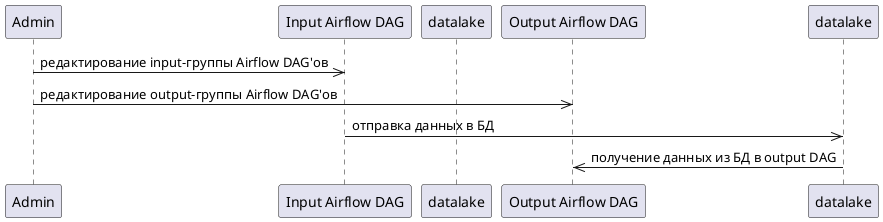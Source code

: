 @startuml
participant Admin
participant input_dag as "Input Airflow DAG"
participant datalake as DataLake
participant output_dag as "Output Airflow DAG"

Admin ->> input_dag: редактирование input-группы Airflow DAG'ов
Admin ->> output_dag: редактирование output-группы Airflow DAG'ов
input_dag ->> datalake:  отправка данных в БД
datalake ->> output_dag: получение данных из БД в output DAG
@enduml
